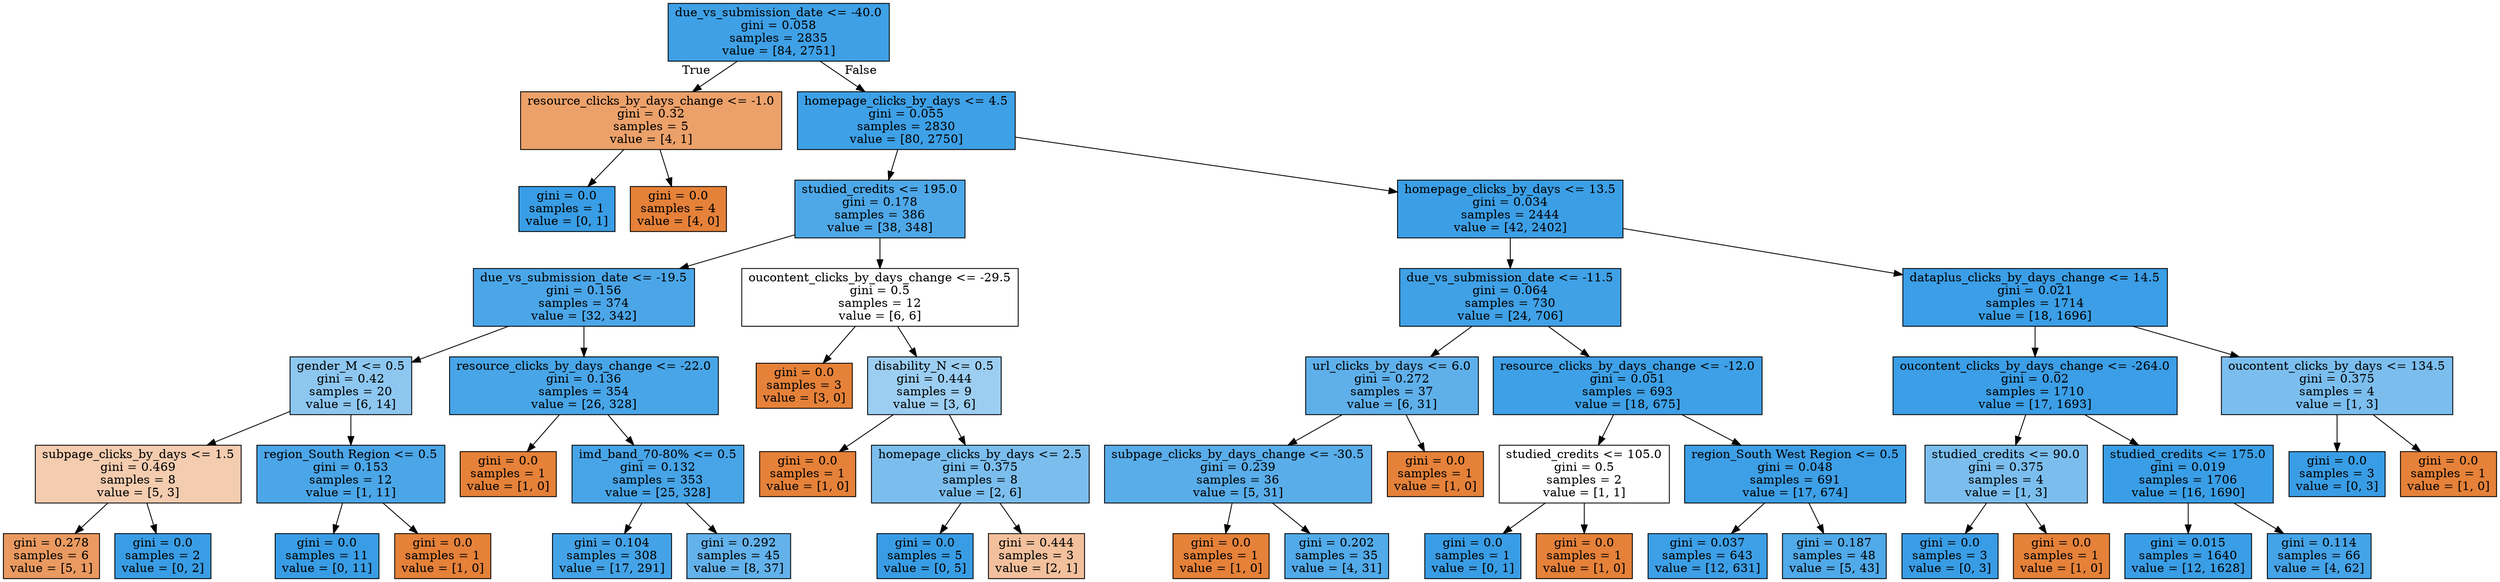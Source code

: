 digraph Tree {
node [shape=box, style="filled", color="black"] ;
0 [label="due_vs_submission_date <= -40.0\ngini = 0.058\nsamples = 2835\nvalue = [84, 2751]", fillcolor="#399de5f7"] ;
1 [label="resource_clicks_by_days_change <= -1.0\ngini = 0.32\nsamples = 5\nvalue = [4, 1]", fillcolor="#e58139bf"] ;
0 -> 1 [labeldistance=2.5, labelangle=45, headlabel="True"] ;
2 [label="gini = 0.0\nsamples = 1\nvalue = [0, 1]", fillcolor="#399de5ff"] ;
1 -> 2 ;
3 [label="gini = 0.0\nsamples = 4\nvalue = [4, 0]", fillcolor="#e58139ff"] ;
1 -> 3 ;
4 [label="homepage_clicks_by_days <= 4.5\ngini = 0.055\nsamples = 2830\nvalue = [80, 2750]", fillcolor="#399de5f8"] ;
0 -> 4 [labeldistance=2.5, labelangle=-45, headlabel="False"] ;
5 [label="studied_credits <= 195.0\ngini = 0.178\nsamples = 386\nvalue = [38, 348]", fillcolor="#399de5e3"] ;
4 -> 5 ;
6 [label="due_vs_submission_date <= -19.5\ngini = 0.156\nsamples = 374\nvalue = [32, 342]", fillcolor="#399de5e7"] ;
5 -> 6 ;
7 [label="gender_M <= 0.5\ngini = 0.42\nsamples = 20\nvalue = [6, 14]", fillcolor="#399de592"] ;
6 -> 7 ;
8 [label="subpage_clicks_by_days <= 1.5\ngini = 0.469\nsamples = 8\nvalue = [5, 3]", fillcolor="#e5813966"] ;
7 -> 8 ;
9 [label="gini = 0.278\nsamples = 6\nvalue = [5, 1]", fillcolor="#e58139cc"] ;
8 -> 9 ;
10 [label="gini = 0.0\nsamples = 2\nvalue = [0, 2]", fillcolor="#399de5ff"] ;
8 -> 10 ;
11 [label="region_South Region <= 0.5\ngini = 0.153\nsamples = 12\nvalue = [1, 11]", fillcolor="#399de5e8"] ;
7 -> 11 ;
12 [label="gini = 0.0\nsamples = 11\nvalue = [0, 11]", fillcolor="#399de5ff"] ;
11 -> 12 ;
13 [label="gini = 0.0\nsamples = 1\nvalue = [1, 0]", fillcolor="#e58139ff"] ;
11 -> 13 ;
14 [label="resource_clicks_by_days_change <= -22.0\ngini = 0.136\nsamples = 354\nvalue = [26, 328]", fillcolor="#399de5eb"] ;
6 -> 14 ;
15 [label="gini = 0.0\nsamples = 1\nvalue = [1, 0]", fillcolor="#e58139ff"] ;
14 -> 15 ;
16 [label="imd_band_70-80% <= 0.5\ngini = 0.132\nsamples = 353\nvalue = [25, 328]", fillcolor="#399de5ec"] ;
14 -> 16 ;
17 [label="gini = 0.104\nsamples = 308\nvalue = [17, 291]", fillcolor="#399de5f0"] ;
16 -> 17 ;
18 [label="gini = 0.292\nsamples = 45\nvalue = [8, 37]", fillcolor="#399de5c8"] ;
16 -> 18 ;
19 [label="oucontent_clicks_by_days_change <= -29.5\ngini = 0.5\nsamples = 12\nvalue = [6, 6]", fillcolor="#e5813900"] ;
5 -> 19 ;
20 [label="gini = 0.0\nsamples = 3\nvalue = [3, 0]", fillcolor="#e58139ff"] ;
19 -> 20 ;
21 [label="disability_N <= 0.5\ngini = 0.444\nsamples = 9\nvalue = [3, 6]", fillcolor="#399de57f"] ;
19 -> 21 ;
22 [label="gini = 0.0\nsamples = 1\nvalue = [1, 0]", fillcolor="#e58139ff"] ;
21 -> 22 ;
23 [label="homepage_clicks_by_days <= 2.5\ngini = 0.375\nsamples = 8\nvalue = [2, 6]", fillcolor="#399de5aa"] ;
21 -> 23 ;
24 [label="gini = 0.0\nsamples = 5\nvalue = [0, 5]", fillcolor="#399de5ff"] ;
23 -> 24 ;
25 [label="gini = 0.444\nsamples = 3\nvalue = [2, 1]", fillcolor="#e581397f"] ;
23 -> 25 ;
26 [label="homepage_clicks_by_days <= 13.5\ngini = 0.034\nsamples = 2444\nvalue = [42, 2402]", fillcolor="#399de5fb"] ;
4 -> 26 ;
27 [label="due_vs_submission_date <= -11.5\ngini = 0.064\nsamples = 730\nvalue = [24, 706]", fillcolor="#399de5f6"] ;
26 -> 27 ;
28 [label="url_clicks_by_days <= 6.0\ngini = 0.272\nsamples = 37\nvalue = [6, 31]", fillcolor="#399de5ce"] ;
27 -> 28 ;
29 [label="subpage_clicks_by_days_change <= -30.5\ngini = 0.239\nsamples = 36\nvalue = [5, 31]", fillcolor="#399de5d6"] ;
28 -> 29 ;
30 [label="gini = 0.0\nsamples = 1\nvalue = [1, 0]", fillcolor="#e58139ff"] ;
29 -> 30 ;
31 [label="gini = 0.202\nsamples = 35\nvalue = [4, 31]", fillcolor="#399de5de"] ;
29 -> 31 ;
32 [label="gini = 0.0\nsamples = 1\nvalue = [1, 0]", fillcolor="#e58139ff"] ;
28 -> 32 ;
33 [label="resource_clicks_by_days_change <= -12.0\ngini = 0.051\nsamples = 693\nvalue = [18, 675]", fillcolor="#399de5f8"] ;
27 -> 33 ;
34 [label="studied_credits <= 105.0\ngini = 0.5\nsamples = 2\nvalue = [1, 1]", fillcolor="#e5813900"] ;
33 -> 34 ;
35 [label="gini = 0.0\nsamples = 1\nvalue = [0, 1]", fillcolor="#399de5ff"] ;
34 -> 35 ;
36 [label="gini = 0.0\nsamples = 1\nvalue = [1, 0]", fillcolor="#e58139ff"] ;
34 -> 36 ;
37 [label="region_South West Region <= 0.5\ngini = 0.048\nsamples = 691\nvalue = [17, 674]", fillcolor="#399de5f9"] ;
33 -> 37 ;
38 [label="gini = 0.037\nsamples = 643\nvalue = [12, 631]", fillcolor="#399de5fa"] ;
37 -> 38 ;
39 [label="gini = 0.187\nsamples = 48\nvalue = [5, 43]", fillcolor="#399de5e1"] ;
37 -> 39 ;
40 [label="dataplus_clicks_by_days_change <= 14.5\ngini = 0.021\nsamples = 1714\nvalue = [18, 1696]", fillcolor="#399de5fc"] ;
26 -> 40 ;
41 [label="oucontent_clicks_by_days_change <= -264.0\ngini = 0.02\nsamples = 1710\nvalue = [17, 1693]", fillcolor="#399de5fc"] ;
40 -> 41 ;
42 [label="studied_credits <= 90.0\ngini = 0.375\nsamples = 4\nvalue = [1, 3]", fillcolor="#399de5aa"] ;
41 -> 42 ;
43 [label="gini = 0.0\nsamples = 3\nvalue = [0, 3]", fillcolor="#399de5ff"] ;
42 -> 43 ;
44 [label="gini = 0.0\nsamples = 1\nvalue = [1, 0]", fillcolor="#e58139ff"] ;
42 -> 44 ;
45 [label="studied_credits <= 175.0\ngini = 0.019\nsamples = 1706\nvalue = [16, 1690]", fillcolor="#399de5fd"] ;
41 -> 45 ;
46 [label="gini = 0.015\nsamples = 1640\nvalue = [12, 1628]", fillcolor="#399de5fd"] ;
45 -> 46 ;
47 [label="gini = 0.114\nsamples = 66\nvalue = [4, 62]", fillcolor="#399de5ef"] ;
45 -> 47 ;
48 [label="oucontent_clicks_by_days <= 134.5\ngini = 0.375\nsamples = 4\nvalue = [1, 3]", fillcolor="#399de5aa"] ;
40 -> 48 ;
49 [label="gini = 0.0\nsamples = 3\nvalue = [0, 3]", fillcolor="#399de5ff"] ;
48 -> 49 ;
50 [label="gini = 0.0\nsamples = 1\nvalue = [1, 0]", fillcolor="#e58139ff"] ;
48 -> 50 ;
}